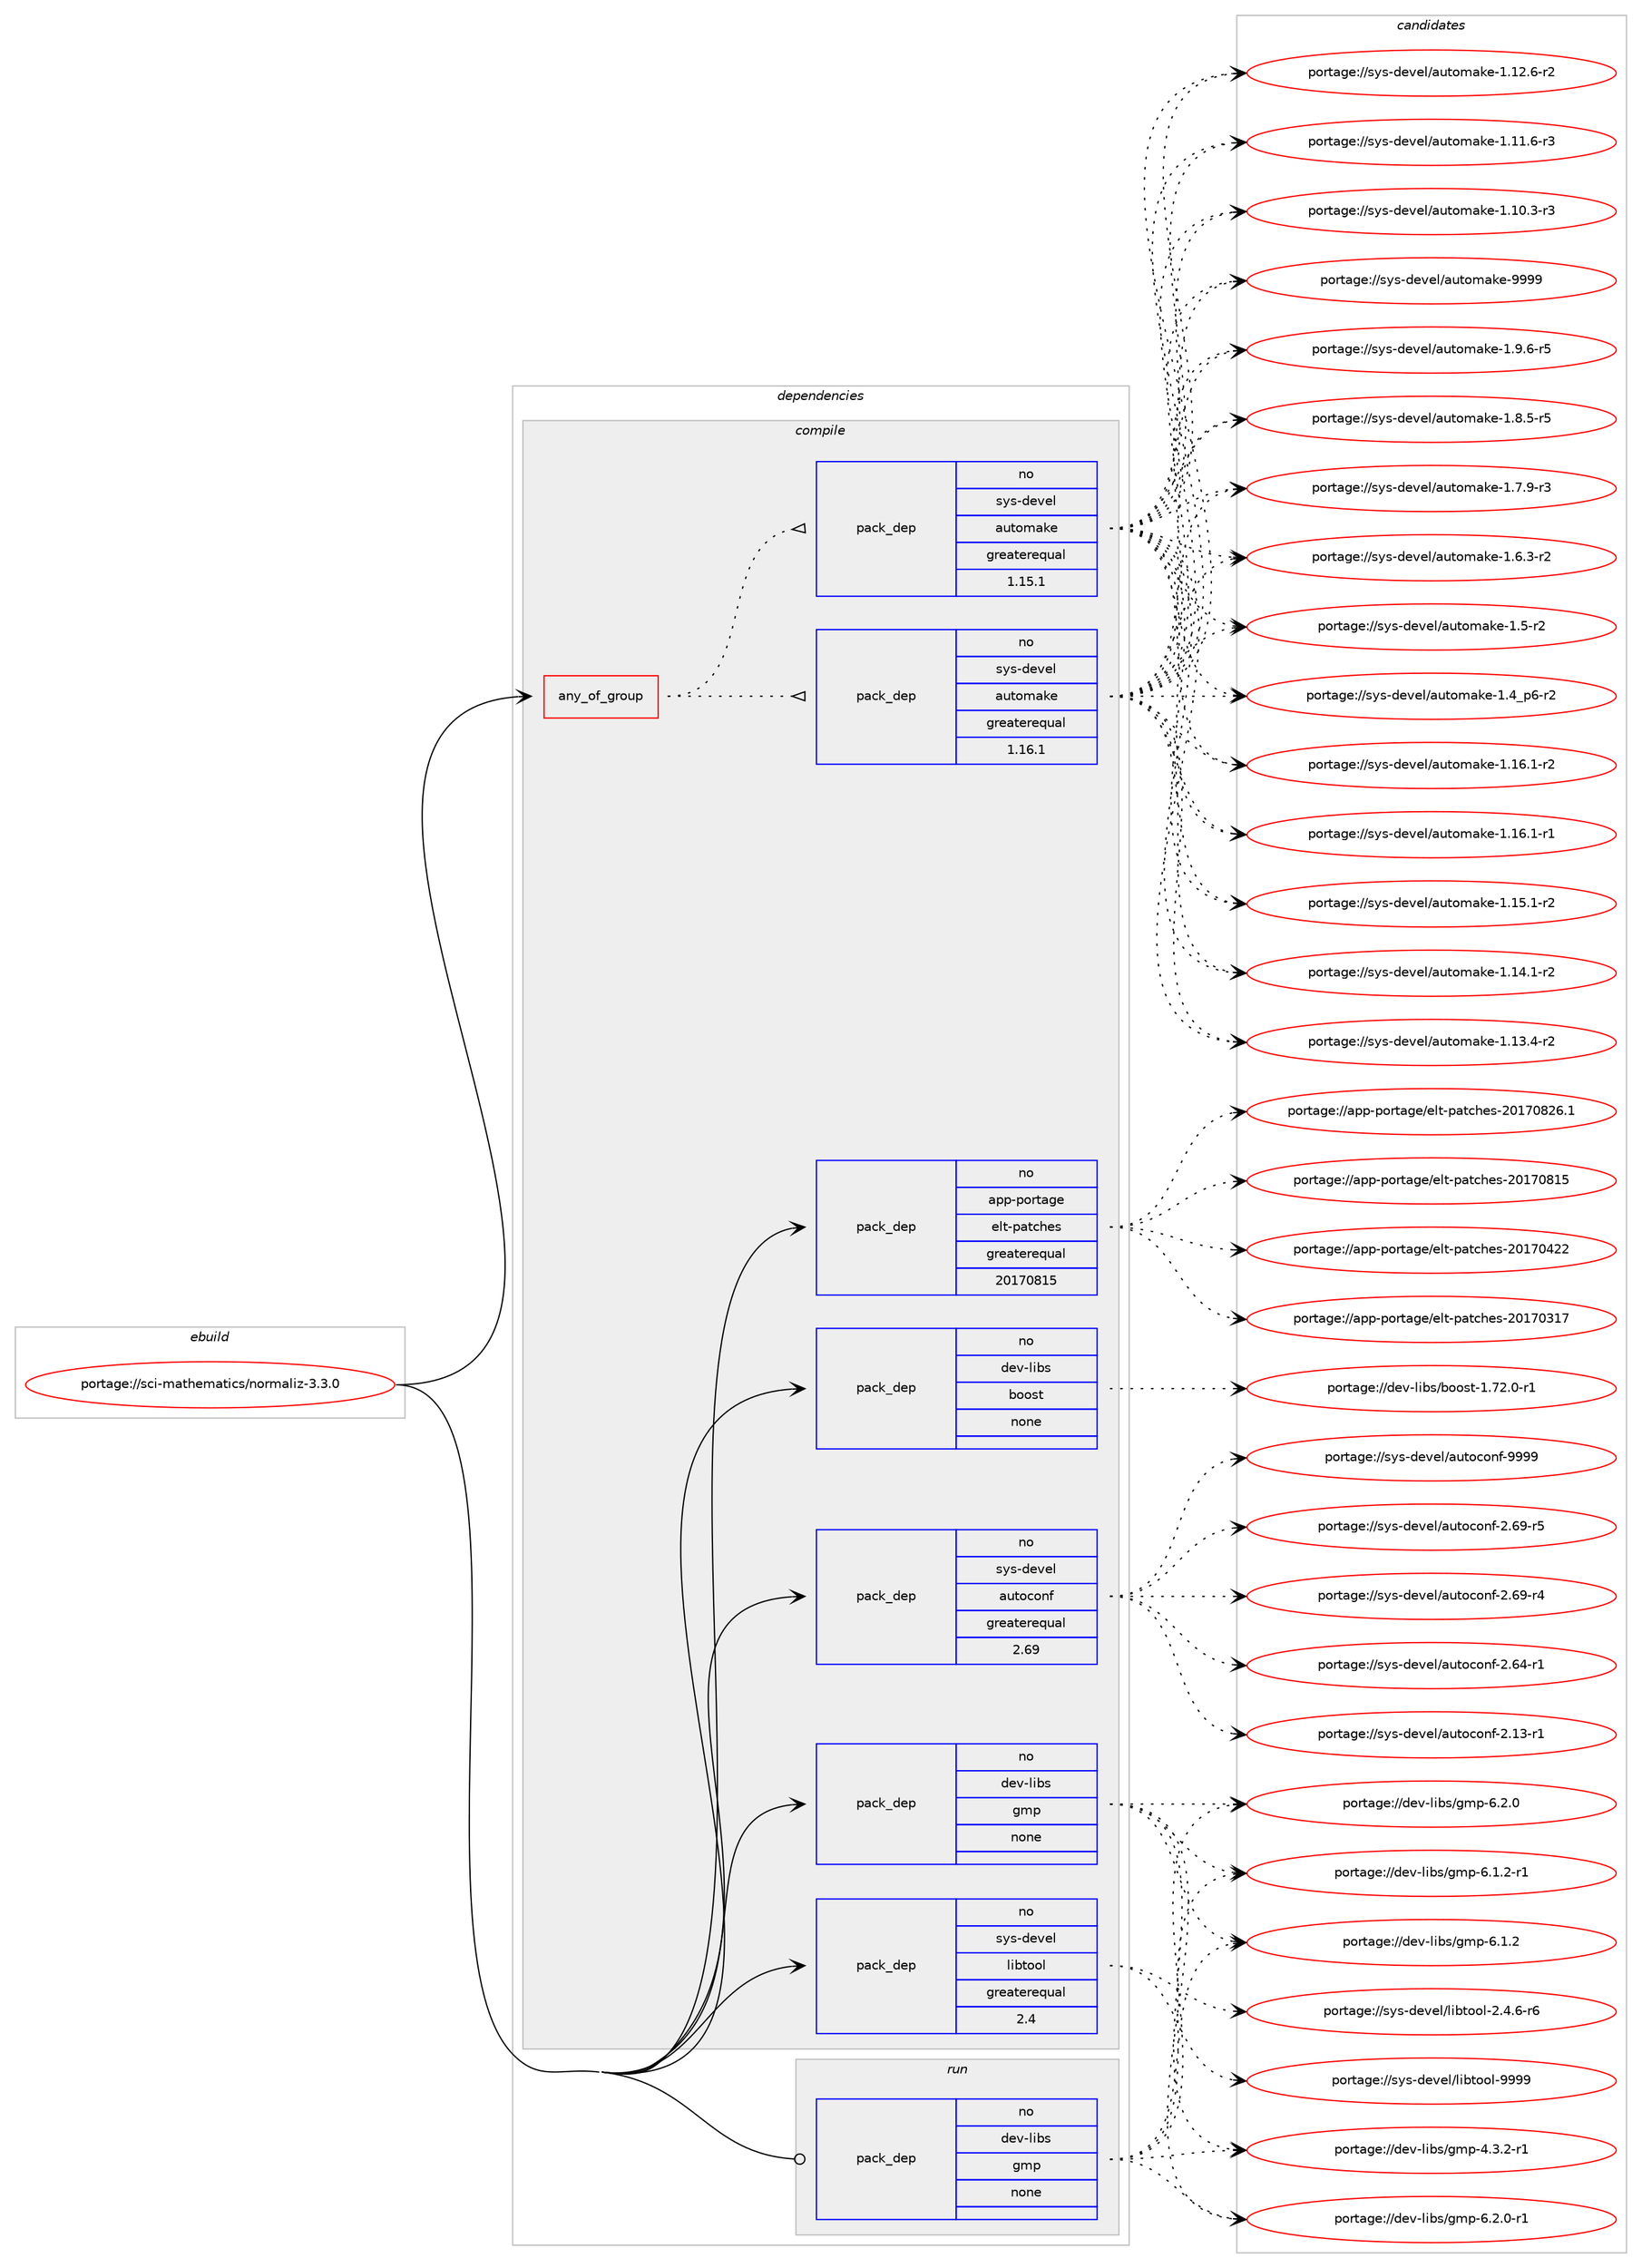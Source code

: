 digraph prolog {

# *************
# Graph options
# *************

newrank=true;
concentrate=true;
compound=true;
graph [rankdir=LR,fontname=Helvetica,fontsize=10,ranksep=1.5];#, ranksep=2.5, nodesep=0.2];
edge  [arrowhead=vee];
node  [fontname=Helvetica,fontsize=10];

# **********
# The ebuild
# **********

subgraph cluster_leftcol {
color=gray;
rank=same;
label=<<i>ebuild</i>>;
id [label="portage://sci-mathematics/normaliz-3.3.0", color=red, width=4, href="../sci-mathematics/normaliz-3.3.0.svg"];
}

# ****************
# The dependencies
# ****************

subgraph cluster_midcol {
color=gray;
label=<<i>dependencies</i>>;
subgraph cluster_compile {
fillcolor="#eeeeee";
style=filled;
label=<<i>compile</i>>;
subgraph any948 {
dependency45858 [label=<<TABLE BORDER="0" CELLBORDER="1" CELLSPACING="0" CELLPADDING="4"><TR><TD CELLPADDING="10">any_of_group</TD></TR></TABLE>>, shape=none, color=red];subgraph pack35488 {
dependency45859 [label=<<TABLE BORDER="0" CELLBORDER="1" CELLSPACING="0" CELLPADDING="4" WIDTH="220"><TR><TD ROWSPAN="6" CELLPADDING="30">pack_dep</TD></TR><TR><TD WIDTH="110">no</TD></TR><TR><TD>sys-devel</TD></TR><TR><TD>automake</TD></TR><TR><TD>greaterequal</TD></TR><TR><TD>1.16.1</TD></TR></TABLE>>, shape=none, color=blue];
}
dependency45858:e -> dependency45859:w [weight=20,style="dotted",arrowhead="oinv"];
subgraph pack35489 {
dependency45860 [label=<<TABLE BORDER="0" CELLBORDER="1" CELLSPACING="0" CELLPADDING="4" WIDTH="220"><TR><TD ROWSPAN="6" CELLPADDING="30">pack_dep</TD></TR><TR><TD WIDTH="110">no</TD></TR><TR><TD>sys-devel</TD></TR><TR><TD>automake</TD></TR><TR><TD>greaterequal</TD></TR><TR><TD>1.15.1</TD></TR></TABLE>>, shape=none, color=blue];
}
dependency45858:e -> dependency45860:w [weight=20,style="dotted",arrowhead="oinv"];
}
id:e -> dependency45858:w [weight=20,style="solid",arrowhead="vee"];
subgraph pack35490 {
dependency45861 [label=<<TABLE BORDER="0" CELLBORDER="1" CELLSPACING="0" CELLPADDING="4" WIDTH="220"><TR><TD ROWSPAN="6" CELLPADDING="30">pack_dep</TD></TR><TR><TD WIDTH="110">no</TD></TR><TR><TD>app-portage</TD></TR><TR><TD>elt-patches</TD></TR><TR><TD>greaterequal</TD></TR><TR><TD>20170815</TD></TR></TABLE>>, shape=none, color=blue];
}
id:e -> dependency45861:w [weight=20,style="solid",arrowhead="vee"];
subgraph pack35491 {
dependency45862 [label=<<TABLE BORDER="0" CELLBORDER="1" CELLSPACING="0" CELLPADDING="4" WIDTH="220"><TR><TD ROWSPAN="6" CELLPADDING="30">pack_dep</TD></TR><TR><TD WIDTH="110">no</TD></TR><TR><TD>dev-libs</TD></TR><TR><TD>boost</TD></TR><TR><TD>none</TD></TR><TR><TD></TD></TR></TABLE>>, shape=none, color=blue];
}
id:e -> dependency45862:w [weight=20,style="solid",arrowhead="vee"];
subgraph pack35492 {
dependency45863 [label=<<TABLE BORDER="0" CELLBORDER="1" CELLSPACING="0" CELLPADDING="4" WIDTH="220"><TR><TD ROWSPAN="6" CELLPADDING="30">pack_dep</TD></TR><TR><TD WIDTH="110">no</TD></TR><TR><TD>dev-libs</TD></TR><TR><TD>gmp</TD></TR><TR><TD>none</TD></TR><TR><TD></TD></TR></TABLE>>, shape=none, color=blue];
}
id:e -> dependency45863:w [weight=20,style="solid",arrowhead="vee"];
subgraph pack35493 {
dependency45864 [label=<<TABLE BORDER="0" CELLBORDER="1" CELLSPACING="0" CELLPADDING="4" WIDTH="220"><TR><TD ROWSPAN="6" CELLPADDING="30">pack_dep</TD></TR><TR><TD WIDTH="110">no</TD></TR><TR><TD>sys-devel</TD></TR><TR><TD>autoconf</TD></TR><TR><TD>greaterequal</TD></TR><TR><TD>2.69</TD></TR></TABLE>>, shape=none, color=blue];
}
id:e -> dependency45864:w [weight=20,style="solid",arrowhead="vee"];
subgraph pack35494 {
dependency45865 [label=<<TABLE BORDER="0" CELLBORDER="1" CELLSPACING="0" CELLPADDING="4" WIDTH="220"><TR><TD ROWSPAN="6" CELLPADDING="30">pack_dep</TD></TR><TR><TD WIDTH="110">no</TD></TR><TR><TD>sys-devel</TD></TR><TR><TD>libtool</TD></TR><TR><TD>greaterequal</TD></TR><TR><TD>2.4</TD></TR></TABLE>>, shape=none, color=blue];
}
id:e -> dependency45865:w [weight=20,style="solid",arrowhead="vee"];
}
subgraph cluster_compileandrun {
fillcolor="#eeeeee";
style=filled;
label=<<i>compile and run</i>>;
}
subgraph cluster_run {
fillcolor="#eeeeee";
style=filled;
label=<<i>run</i>>;
subgraph pack35495 {
dependency45866 [label=<<TABLE BORDER="0" CELLBORDER="1" CELLSPACING="0" CELLPADDING="4" WIDTH="220"><TR><TD ROWSPAN="6" CELLPADDING="30">pack_dep</TD></TR><TR><TD WIDTH="110">no</TD></TR><TR><TD>dev-libs</TD></TR><TR><TD>gmp</TD></TR><TR><TD>none</TD></TR><TR><TD></TD></TR></TABLE>>, shape=none, color=blue];
}
id:e -> dependency45866:w [weight=20,style="solid",arrowhead="odot"];
}
}

# **************
# The candidates
# **************

subgraph cluster_choices {
rank=same;
color=gray;
label=<<i>candidates</i>>;

subgraph choice35488 {
color=black;
nodesep=1;
choice115121115451001011181011084797117116111109971071014557575757 [label="portage://sys-devel/automake-9999", color=red, width=4,href="../sys-devel/automake-9999.svg"];
choice115121115451001011181011084797117116111109971071014549465746544511453 [label="portage://sys-devel/automake-1.9.6-r5", color=red, width=4,href="../sys-devel/automake-1.9.6-r5.svg"];
choice115121115451001011181011084797117116111109971071014549465646534511453 [label="portage://sys-devel/automake-1.8.5-r5", color=red, width=4,href="../sys-devel/automake-1.8.5-r5.svg"];
choice115121115451001011181011084797117116111109971071014549465546574511451 [label="portage://sys-devel/automake-1.7.9-r3", color=red, width=4,href="../sys-devel/automake-1.7.9-r3.svg"];
choice115121115451001011181011084797117116111109971071014549465446514511450 [label="portage://sys-devel/automake-1.6.3-r2", color=red, width=4,href="../sys-devel/automake-1.6.3-r2.svg"];
choice11512111545100101118101108479711711611110997107101454946534511450 [label="portage://sys-devel/automake-1.5-r2", color=red, width=4,href="../sys-devel/automake-1.5-r2.svg"];
choice115121115451001011181011084797117116111109971071014549465295112544511450 [label="portage://sys-devel/automake-1.4_p6-r2", color=red, width=4,href="../sys-devel/automake-1.4_p6-r2.svg"];
choice11512111545100101118101108479711711611110997107101454946495446494511450 [label="portage://sys-devel/automake-1.16.1-r2", color=red, width=4,href="../sys-devel/automake-1.16.1-r2.svg"];
choice11512111545100101118101108479711711611110997107101454946495446494511449 [label="portage://sys-devel/automake-1.16.1-r1", color=red, width=4,href="../sys-devel/automake-1.16.1-r1.svg"];
choice11512111545100101118101108479711711611110997107101454946495346494511450 [label="portage://sys-devel/automake-1.15.1-r2", color=red, width=4,href="../sys-devel/automake-1.15.1-r2.svg"];
choice11512111545100101118101108479711711611110997107101454946495246494511450 [label="portage://sys-devel/automake-1.14.1-r2", color=red, width=4,href="../sys-devel/automake-1.14.1-r2.svg"];
choice11512111545100101118101108479711711611110997107101454946495146524511450 [label="portage://sys-devel/automake-1.13.4-r2", color=red, width=4,href="../sys-devel/automake-1.13.4-r2.svg"];
choice11512111545100101118101108479711711611110997107101454946495046544511450 [label="portage://sys-devel/automake-1.12.6-r2", color=red, width=4,href="../sys-devel/automake-1.12.6-r2.svg"];
choice11512111545100101118101108479711711611110997107101454946494946544511451 [label="portage://sys-devel/automake-1.11.6-r3", color=red, width=4,href="../sys-devel/automake-1.11.6-r3.svg"];
choice11512111545100101118101108479711711611110997107101454946494846514511451 [label="portage://sys-devel/automake-1.10.3-r3", color=red, width=4,href="../sys-devel/automake-1.10.3-r3.svg"];
dependency45859:e -> choice115121115451001011181011084797117116111109971071014557575757:w [style=dotted,weight="100"];
dependency45859:e -> choice115121115451001011181011084797117116111109971071014549465746544511453:w [style=dotted,weight="100"];
dependency45859:e -> choice115121115451001011181011084797117116111109971071014549465646534511453:w [style=dotted,weight="100"];
dependency45859:e -> choice115121115451001011181011084797117116111109971071014549465546574511451:w [style=dotted,weight="100"];
dependency45859:e -> choice115121115451001011181011084797117116111109971071014549465446514511450:w [style=dotted,weight="100"];
dependency45859:e -> choice11512111545100101118101108479711711611110997107101454946534511450:w [style=dotted,weight="100"];
dependency45859:e -> choice115121115451001011181011084797117116111109971071014549465295112544511450:w [style=dotted,weight="100"];
dependency45859:e -> choice11512111545100101118101108479711711611110997107101454946495446494511450:w [style=dotted,weight="100"];
dependency45859:e -> choice11512111545100101118101108479711711611110997107101454946495446494511449:w [style=dotted,weight="100"];
dependency45859:e -> choice11512111545100101118101108479711711611110997107101454946495346494511450:w [style=dotted,weight="100"];
dependency45859:e -> choice11512111545100101118101108479711711611110997107101454946495246494511450:w [style=dotted,weight="100"];
dependency45859:e -> choice11512111545100101118101108479711711611110997107101454946495146524511450:w [style=dotted,weight="100"];
dependency45859:e -> choice11512111545100101118101108479711711611110997107101454946495046544511450:w [style=dotted,weight="100"];
dependency45859:e -> choice11512111545100101118101108479711711611110997107101454946494946544511451:w [style=dotted,weight="100"];
dependency45859:e -> choice11512111545100101118101108479711711611110997107101454946494846514511451:w [style=dotted,weight="100"];
}
subgraph choice35489 {
color=black;
nodesep=1;
choice115121115451001011181011084797117116111109971071014557575757 [label="portage://sys-devel/automake-9999", color=red, width=4,href="../sys-devel/automake-9999.svg"];
choice115121115451001011181011084797117116111109971071014549465746544511453 [label="portage://sys-devel/automake-1.9.6-r5", color=red, width=4,href="../sys-devel/automake-1.9.6-r5.svg"];
choice115121115451001011181011084797117116111109971071014549465646534511453 [label="portage://sys-devel/automake-1.8.5-r5", color=red, width=4,href="../sys-devel/automake-1.8.5-r5.svg"];
choice115121115451001011181011084797117116111109971071014549465546574511451 [label="portage://sys-devel/automake-1.7.9-r3", color=red, width=4,href="../sys-devel/automake-1.7.9-r3.svg"];
choice115121115451001011181011084797117116111109971071014549465446514511450 [label="portage://sys-devel/automake-1.6.3-r2", color=red, width=4,href="../sys-devel/automake-1.6.3-r2.svg"];
choice11512111545100101118101108479711711611110997107101454946534511450 [label="portage://sys-devel/automake-1.5-r2", color=red, width=4,href="../sys-devel/automake-1.5-r2.svg"];
choice115121115451001011181011084797117116111109971071014549465295112544511450 [label="portage://sys-devel/automake-1.4_p6-r2", color=red, width=4,href="../sys-devel/automake-1.4_p6-r2.svg"];
choice11512111545100101118101108479711711611110997107101454946495446494511450 [label="portage://sys-devel/automake-1.16.1-r2", color=red, width=4,href="../sys-devel/automake-1.16.1-r2.svg"];
choice11512111545100101118101108479711711611110997107101454946495446494511449 [label="portage://sys-devel/automake-1.16.1-r1", color=red, width=4,href="../sys-devel/automake-1.16.1-r1.svg"];
choice11512111545100101118101108479711711611110997107101454946495346494511450 [label="portage://sys-devel/automake-1.15.1-r2", color=red, width=4,href="../sys-devel/automake-1.15.1-r2.svg"];
choice11512111545100101118101108479711711611110997107101454946495246494511450 [label="portage://sys-devel/automake-1.14.1-r2", color=red, width=4,href="../sys-devel/automake-1.14.1-r2.svg"];
choice11512111545100101118101108479711711611110997107101454946495146524511450 [label="portage://sys-devel/automake-1.13.4-r2", color=red, width=4,href="../sys-devel/automake-1.13.4-r2.svg"];
choice11512111545100101118101108479711711611110997107101454946495046544511450 [label="portage://sys-devel/automake-1.12.6-r2", color=red, width=4,href="../sys-devel/automake-1.12.6-r2.svg"];
choice11512111545100101118101108479711711611110997107101454946494946544511451 [label="portage://sys-devel/automake-1.11.6-r3", color=red, width=4,href="../sys-devel/automake-1.11.6-r3.svg"];
choice11512111545100101118101108479711711611110997107101454946494846514511451 [label="portage://sys-devel/automake-1.10.3-r3", color=red, width=4,href="../sys-devel/automake-1.10.3-r3.svg"];
dependency45860:e -> choice115121115451001011181011084797117116111109971071014557575757:w [style=dotted,weight="100"];
dependency45860:e -> choice115121115451001011181011084797117116111109971071014549465746544511453:w [style=dotted,weight="100"];
dependency45860:e -> choice115121115451001011181011084797117116111109971071014549465646534511453:w [style=dotted,weight="100"];
dependency45860:e -> choice115121115451001011181011084797117116111109971071014549465546574511451:w [style=dotted,weight="100"];
dependency45860:e -> choice115121115451001011181011084797117116111109971071014549465446514511450:w [style=dotted,weight="100"];
dependency45860:e -> choice11512111545100101118101108479711711611110997107101454946534511450:w [style=dotted,weight="100"];
dependency45860:e -> choice115121115451001011181011084797117116111109971071014549465295112544511450:w [style=dotted,weight="100"];
dependency45860:e -> choice11512111545100101118101108479711711611110997107101454946495446494511450:w [style=dotted,weight="100"];
dependency45860:e -> choice11512111545100101118101108479711711611110997107101454946495446494511449:w [style=dotted,weight="100"];
dependency45860:e -> choice11512111545100101118101108479711711611110997107101454946495346494511450:w [style=dotted,weight="100"];
dependency45860:e -> choice11512111545100101118101108479711711611110997107101454946495246494511450:w [style=dotted,weight="100"];
dependency45860:e -> choice11512111545100101118101108479711711611110997107101454946495146524511450:w [style=dotted,weight="100"];
dependency45860:e -> choice11512111545100101118101108479711711611110997107101454946495046544511450:w [style=dotted,weight="100"];
dependency45860:e -> choice11512111545100101118101108479711711611110997107101454946494946544511451:w [style=dotted,weight="100"];
dependency45860:e -> choice11512111545100101118101108479711711611110997107101454946494846514511451:w [style=dotted,weight="100"];
}
subgraph choice35490 {
color=black;
nodesep=1;
choice971121124511211111411697103101471011081164511297116991041011154550484955485650544649 [label="portage://app-portage/elt-patches-20170826.1", color=red, width=4,href="../app-portage/elt-patches-20170826.1.svg"];
choice97112112451121111141169710310147101108116451129711699104101115455048495548564953 [label="portage://app-portage/elt-patches-20170815", color=red, width=4,href="../app-portage/elt-patches-20170815.svg"];
choice97112112451121111141169710310147101108116451129711699104101115455048495548525050 [label="portage://app-portage/elt-patches-20170422", color=red, width=4,href="../app-portage/elt-patches-20170422.svg"];
choice97112112451121111141169710310147101108116451129711699104101115455048495548514955 [label="portage://app-portage/elt-patches-20170317", color=red, width=4,href="../app-portage/elt-patches-20170317.svg"];
dependency45861:e -> choice971121124511211111411697103101471011081164511297116991041011154550484955485650544649:w [style=dotted,weight="100"];
dependency45861:e -> choice97112112451121111141169710310147101108116451129711699104101115455048495548564953:w [style=dotted,weight="100"];
dependency45861:e -> choice97112112451121111141169710310147101108116451129711699104101115455048495548525050:w [style=dotted,weight="100"];
dependency45861:e -> choice97112112451121111141169710310147101108116451129711699104101115455048495548514955:w [style=dotted,weight="100"];
}
subgraph choice35491 {
color=black;
nodesep=1;
choice10010111845108105981154798111111115116454946555046484511449 [label="portage://dev-libs/boost-1.72.0-r1", color=red, width=4,href="../dev-libs/boost-1.72.0-r1.svg"];
dependency45862:e -> choice10010111845108105981154798111111115116454946555046484511449:w [style=dotted,weight="100"];
}
subgraph choice35492 {
color=black;
nodesep=1;
choice1001011184510810598115471031091124554465046484511449 [label="portage://dev-libs/gmp-6.2.0-r1", color=red, width=4,href="../dev-libs/gmp-6.2.0-r1.svg"];
choice100101118451081059811547103109112455446504648 [label="portage://dev-libs/gmp-6.2.0", color=red, width=4,href="../dev-libs/gmp-6.2.0.svg"];
choice1001011184510810598115471031091124554464946504511449 [label="portage://dev-libs/gmp-6.1.2-r1", color=red, width=4,href="../dev-libs/gmp-6.1.2-r1.svg"];
choice100101118451081059811547103109112455446494650 [label="portage://dev-libs/gmp-6.1.2", color=red, width=4,href="../dev-libs/gmp-6.1.2.svg"];
choice1001011184510810598115471031091124552465146504511449 [label="portage://dev-libs/gmp-4.3.2-r1", color=red, width=4,href="../dev-libs/gmp-4.3.2-r1.svg"];
dependency45863:e -> choice1001011184510810598115471031091124554465046484511449:w [style=dotted,weight="100"];
dependency45863:e -> choice100101118451081059811547103109112455446504648:w [style=dotted,weight="100"];
dependency45863:e -> choice1001011184510810598115471031091124554464946504511449:w [style=dotted,weight="100"];
dependency45863:e -> choice100101118451081059811547103109112455446494650:w [style=dotted,weight="100"];
dependency45863:e -> choice1001011184510810598115471031091124552465146504511449:w [style=dotted,weight="100"];
}
subgraph choice35493 {
color=black;
nodesep=1;
choice115121115451001011181011084797117116111991111101024557575757 [label="portage://sys-devel/autoconf-9999", color=red, width=4,href="../sys-devel/autoconf-9999.svg"];
choice1151211154510010111810110847971171161119911111010245504654574511453 [label="portage://sys-devel/autoconf-2.69-r5", color=red, width=4,href="../sys-devel/autoconf-2.69-r5.svg"];
choice1151211154510010111810110847971171161119911111010245504654574511452 [label="portage://sys-devel/autoconf-2.69-r4", color=red, width=4,href="../sys-devel/autoconf-2.69-r4.svg"];
choice1151211154510010111810110847971171161119911111010245504654524511449 [label="portage://sys-devel/autoconf-2.64-r1", color=red, width=4,href="../sys-devel/autoconf-2.64-r1.svg"];
choice1151211154510010111810110847971171161119911111010245504649514511449 [label="portage://sys-devel/autoconf-2.13-r1", color=red, width=4,href="../sys-devel/autoconf-2.13-r1.svg"];
dependency45864:e -> choice115121115451001011181011084797117116111991111101024557575757:w [style=dotted,weight="100"];
dependency45864:e -> choice1151211154510010111810110847971171161119911111010245504654574511453:w [style=dotted,weight="100"];
dependency45864:e -> choice1151211154510010111810110847971171161119911111010245504654574511452:w [style=dotted,weight="100"];
dependency45864:e -> choice1151211154510010111810110847971171161119911111010245504654524511449:w [style=dotted,weight="100"];
dependency45864:e -> choice1151211154510010111810110847971171161119911111010245504649514511449:w [style=dotted,weight="100"];
}
subgraph choice35494 {
color=black;
nodesep=1;
choice1151211154510010111810110847108105981161111111084557575757 [label="portage://sys-devel/libtool-9999", color=red, width=4,href="../sys-devel/libtool-9999.svg"];
choice1151211154510010111810110847108105981161111111084550465246544511454 [label="portage://sys-devel/libtool-2.4.6-r6", color=red, width=4,href="../sys-devel/libtool-2.4.6-r6.svg"];
dependency45865:e -> choice1151211154510010111810110847108105981161111111084557575757:w [style=dotted,weight="100"];
dependency45865:e -> choice1151211154510010111810110847108105981161111111084550465246544511454:w [style=dotted,weight="100"];
}
subgraph choice35495 {
color=black;
nodesep=1;
choice1001011184510810598115471031091124554465046484511449 [label="portage://dev-libs/gmp-6.2.0-r1", color=red, width=4,href="../dev-libs/gmp-6.2.0-r1.svg"];
choice100101118451081059811547103109112455446504648 [label="portage://dev-libs/gmp-6.2.0", color=red, width=4,href="../dev-libs/gmp-6.2.0.svg"];
choice1001011184510810598115471031091124554464946504511449 [label="portage://dev-libs/gmp-6.1.2-r1", color=red, width=4,href="../dev-libs/gmp-6.1.2-r1.svg"];
choice100101118451081059811547103109112455446494650 [label="portage://dev-libs/gmp-6.1.2", color=red, width=4,href="../dev-libs/gmp-6.1.2.svg"];
choice1001011184510810598115471031091124552465146504511449 [label="portage://dev-libs/gmp-4.3.2-r1", color=red, width=4,href="../dev-libs/gmp-4.3.2-r1.svg"];
dependency45866:e -> choice1001011184510810598115471031091124554465046484511449:w [style=dotted,weight="100"];
dependency45866:e -> choice100101118451081059811547103109112455446504648:w [style=dotted,weight="100"];
dependency45866:e -> choice1001011184510810598115471031091124554464946504511449:w [style=dotted,weight="100"];
dependency45866:e -> choice100101118451081059811547103109112455446494650:w [style=dotted,weight="100"];
dependency45866:e -> choice1001011184510810598115471031091124552465146504511449:w [style=dotted,weight="100"];
}
}

}
